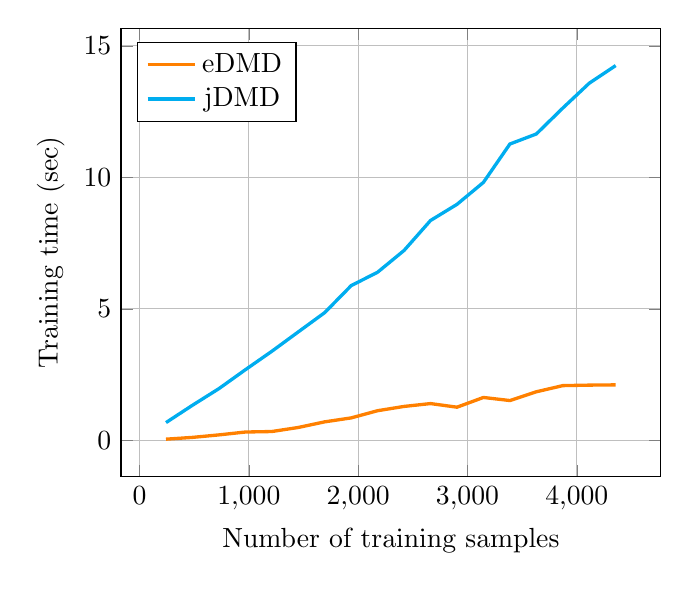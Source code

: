 % Recommended preamble:
\begin{tikzpicture}
\begin{axis}[xmajorgrids, ymajorgrids, xlabel={Number of training samples}, ylabel={Training time (sec)}, legend pos={north west}]
    \addplot+[no marks, very thick, orange]
        coordinates {
            (242,0.047)
            (484,0.115)
            (726,0.21)
            (968,0.319)
            (1210,0.338)
            (1452,0.492)
            (1694,0.706)
            (1936,0.856)
            (2178,1.13)
            (2420,1.292)
            (2662,1.401)
            (2904,1.263)
            (3146,1.633)
            (3388,1.516)
            (3630,1.849)
            (3872,2.083)
            (4114,2.102)
            (4356,2.112)
        }
        ;
    \addplot+[no marks, very thick, cyan]
        coordinates {
            (242,0.678)
            (484,1.336)
            (726,1.968)
            (968,2.687)
            (1210,3.388)
            (1452,4.125)
            (1694,4.859)
            (1936,5.884)
            (2178,6.395)
            (2420,7.222)
            (2662,8.361)
            (2904,8.974)
            (3146,9.81)
            (3388,11.268)
            (3630,11.65)
            (3872,12.635)
            (4114,13.58)
            (4356,14.25)
        }
        ;
    \legend{{eDMD},{jDMD}}
\end{axis}
\end{tikzpicture}
